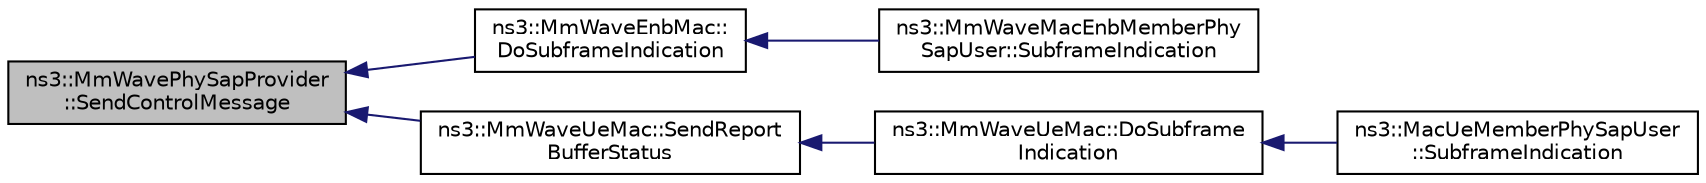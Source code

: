 digraph "ns3::MmWavePhySapProvider::SendControlMessage"
{
  edge [fontname="Helvetica",fontsize="10",labelfontname="Helvetica",labelfontsize="10"];
  node [fontname="Helvetica",fontsize="10",shape=record];
  rankdir="LR";
  Node1 [label="ns3::MmWavePhySapProvider\l::SendControlMessage",height=0.2,width=0.4,color="black", fillcolor="grey75", style="filled", fontcolor="black"];
  Node1 -> Node2 [dir="back",color="midnightblue",fontsize="10",style="solid"];
  Node2 [label="ns3::MmWaveEnbMac::\lDoSubframeIndication",height=0.2,width=0.4,color="black", fillcolor="white", style="filled",URL="$d5/dcd/classns3_1_1MmWaveEnbMac.html#a80f4080d71a3fe61b6e90b0c73b89ea7"];
  Node2 -> Node3 [dir="back",color="midnightblue",fontsize="10",style="solid"];
  Node3 [label="ns3::MmWaveMacEnbMemberPhy\lSapUser::SubframeIndication",height=0.2,width=0.4,color="black", fillcolor="white", style="filled",URL="$d1/d7b/classns3_1_1MmWaveMacEnbMemberPhySapUser.html#aa392156bf90b506ced929904b04fcded",tooltip="Trigger the start from a new frame (input from Phy layer) "];
  Node1 -> Node4 [dir="back",color="midnightblue",fontsize="10",style="solid"];
  Node4 [label="ns3::MmWaveUeMac::SendReport\lBufferStatus",height=0.2,width=0.4,color="black", fillcolor="white", style="filled",URL="$d7/d84/classns3_1_1MmWaveUeMac.html#a6c573850c4b03def8ba0060b7c6d5711"];
  Node4 -> Node5 [dir="back",color="midnightblue",fontsize="10",style="solid"];
  Node5 [label="ns3::MmWaveUeMac::DoSubframe\lIndication",height=0.2,width=0.4,color="black", fillcolor="white", style="filled",URL="$d7/d84/classns3_1_1MmWaveUeMac.html#a905a9781fc56f08e828c47f9407ba65b"];
  Node5 -> Node6 [dir="back",color="midnightblue",fontsize="10",style="solid"];
  Node6 [label="ns3::MacUeMemberPhySapUser\l::SubframeIndication",height=0.2,width=0.4,color="black", fillcolor="white", style="filled",URL="$da/d90/classns3_1_1MacUeMemberPhySapUser.html#a21adda277318c6f99d9ad4764c3ce36c",tooltip="Trigger the start from a new frame (input from Phy layer) "];
}
